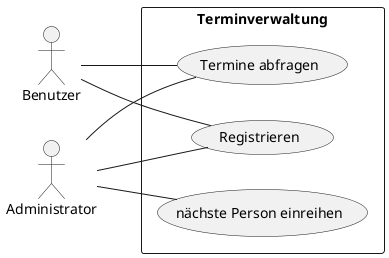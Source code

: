 @startuml

left to right direction

actor "Benutzer" as user
actor "Administrator" as admin

rectangle Terminverwaltung {
    usecase "Termine abfragen" as termine
    usecase "Registrieren" as register
    usecase "nächste Person einreihen" as skip

    user -- termine
    user -- register
    admin -- termine
    admin -- register
    admin -- skip
}

@enduml